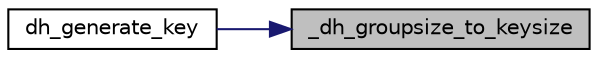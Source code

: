 digraph "_dh_groupsize_to_keysize"
{
 // LATEX_PDF_SIZE
  edge [fontname="Helvetica",fontsize="10",labelfontname="Helvetica",labelfontsize="10"];
  node [fontname="Helvetica",fontsize="10",shape=record];
  rankdir="RL";
  Node1 [label="_dh_groupsize_to_keysize",height=0.2,width=0.4,color="black", fillcolor="grey75", style="filled", fontcolor="black",tooltip=" "];
  Node1 -> Node2 [dir="back",color="midnightblue",fontsize="10",style="solid"];
  Node2 [label="dh_generate_key",height=0.2,width=0.4,color="black", fillcolor="white", style="filled",URL="$dh__generate__key_8c.html#ab1d01a4bd250336b21aff7a863d785de",tooltip=" "];
}
